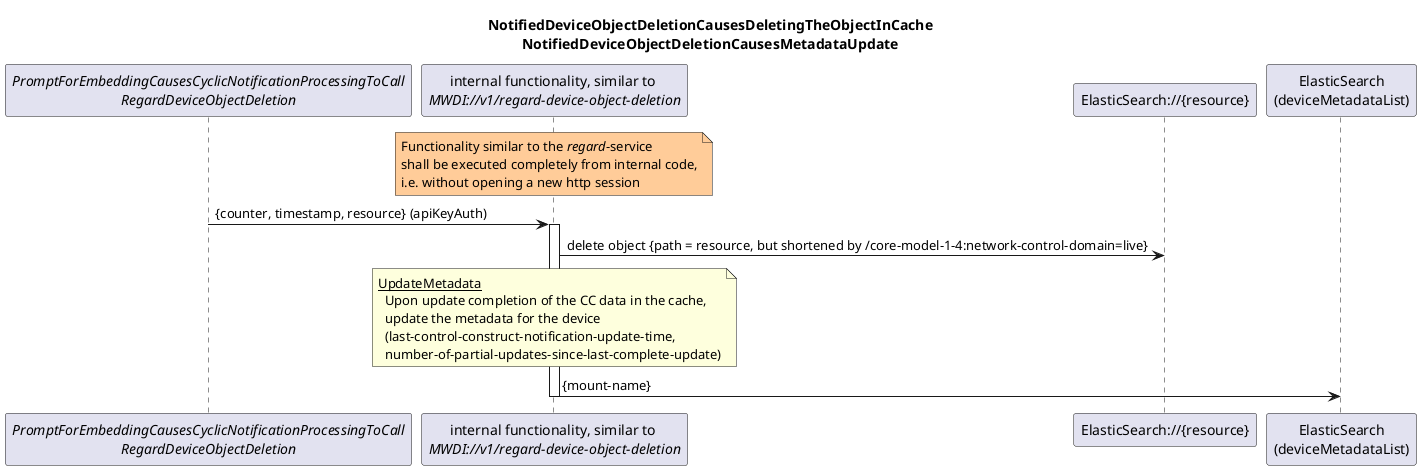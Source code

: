 @startuml 026_NotificationBasedObjectDeletion
skinparam responseMessageBelowArrow true

title 
  NotifiedDeviceObjectDeletionCausesDeletingTheObjectInCache
  NotifiedDeviceObjectDeletionCausesMetadataUpdate
end title

participant "<i>PromptForEmbeddingCausesCyclicNotificationProcessingToCall</i>\n<i>RegardDeviceObjectDeletion</i>" as init
participant "internal functionality, similar to \n<i>MWDI://v1/regard-device-object-deletion</i>" as regardObjectDeletion
participant "ElasticSearch://{resource}" as es
participant "ElasticSearch\n(deviceMetadataList)" as mtab

note over regardObjectDeletion #ffcc99
  Functionality similar to the <i>regard</i>-service
  shall be executed completely from internal code,
  i.e. without opening a new http session
end note

init -> regardObjectDeletion: {counter, timestamp, resource} (apiKeyAuth)

activate regardObjectDeletion

regardObjectDeletion -> es: delete object {path = resource, but shortened by /core-model-1-4:network-control-domain=live}

note over regardObjectDeletion
  <u>UpdateMetadata</u>
    Upon update completion of the CC data in the cache,
    update the metadata for the device
    (last-control-construct-notification-update-time,
    number-of-partial-updates-since-last-complete-update)
end note
regardObjectDeletion -> mtab: {mount-name}

deactivate regardObjectDeletion

@enduml